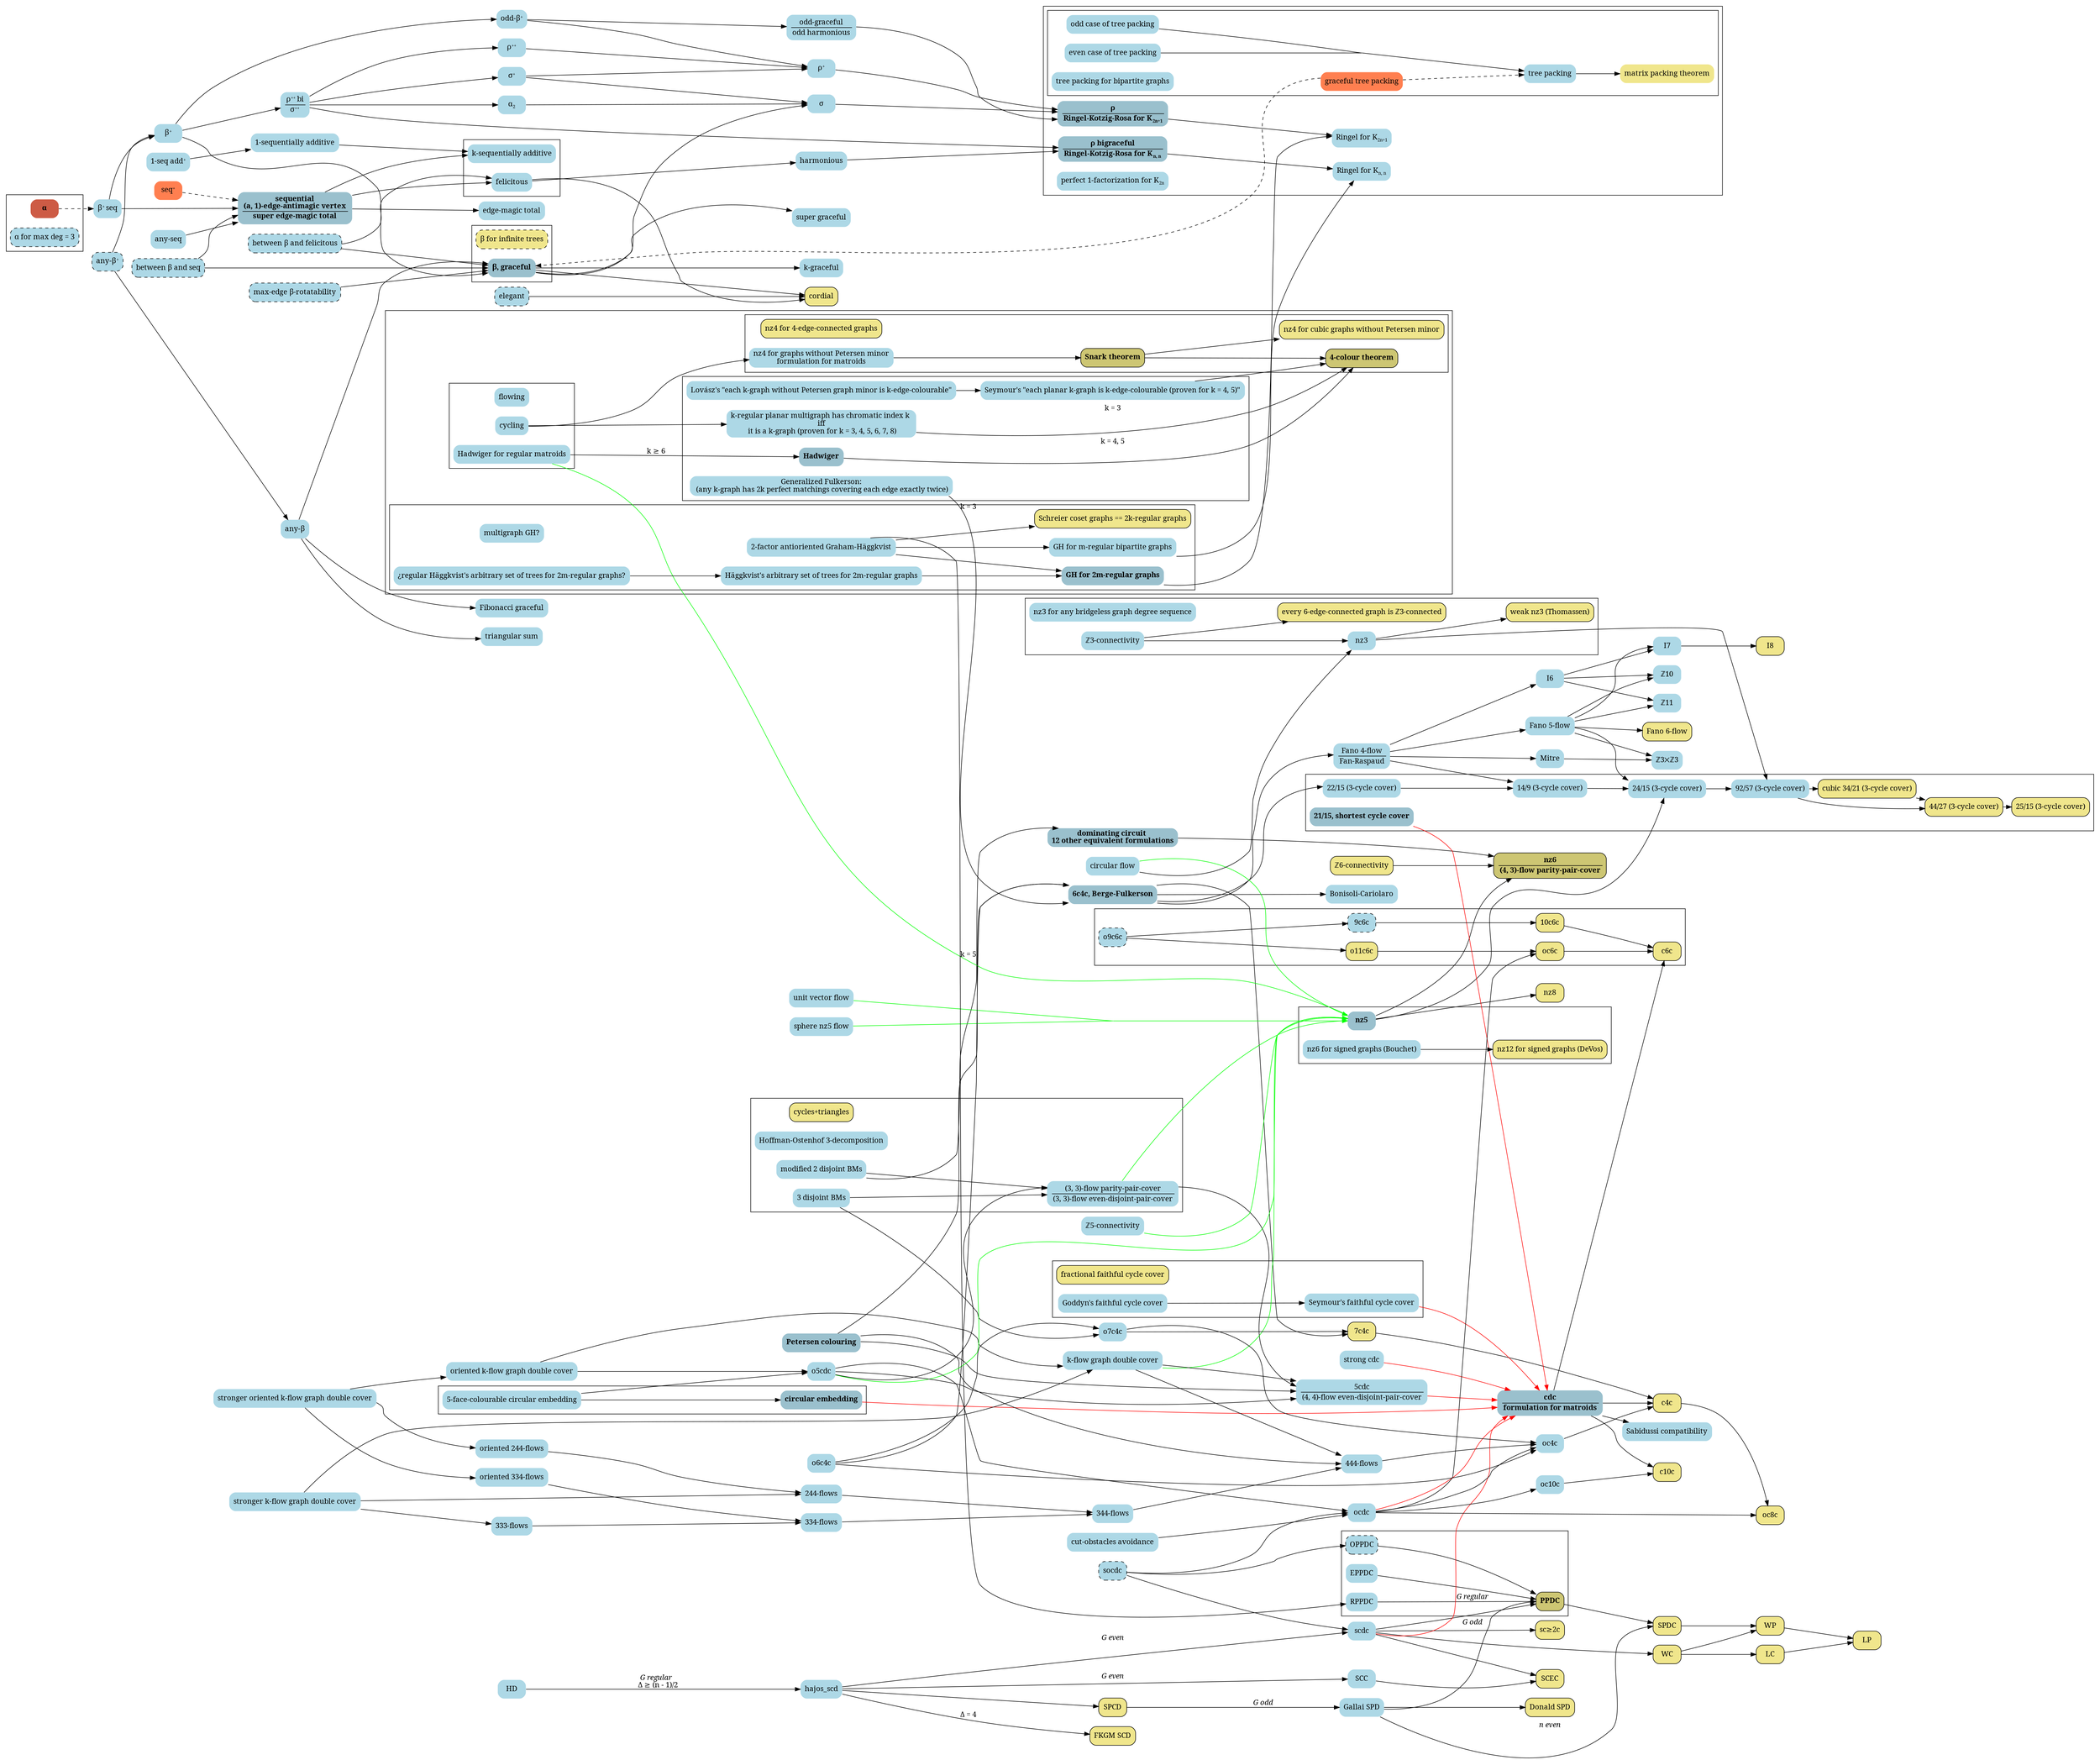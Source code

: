 digraph conjectures {
    // TODO: Cores, joins and Fano-flow conjectures
    // r-regular graphs (fixes)
    // 12 equiv. formulations?
    // multigraph or hypergraph?
    // TODO: split matrix-packing-theorem into odd and even cases
    // gallai_spd [label="Gallai SPD"] //TODO: , xlabel="[Gallai]"]
    // nowhere zero linear mappings

    graph [fontname = "georgia", overlap=false]
    node [fontname = "georgia"]
    edge [fontname = "georgia"]
    ranksep=0.1
    compound=true
    rankdir="LR"
    node [color="black", fillcolor="lightblue", penwidth=0, style=filled, shape=Mrecord]


    // semantical subgraphs
    subgraph important_thms {
        node [color="black", fillcolor="khaki3", penwidth=1]
        fct [label=<<B>4-colour theorem</B>>]
        snark_thm [label=<<B>Snark theorem</B>>]
        PPDC [label=<<B>PPDC</B>>]

        nz6 [label=<<B><TABLE BORDER="0" CELLBORDER="0" CELLSPACING="1">
            <TR><TD>nz6</TD></TR><HR/>
            <TR><TD>(4, 3)-flow parity-pair-cover</TD></TR>
            </TABLE></B>>]
    }

    subgraph thms {
        node [color="black", fillcolor="khaki", penwidth=1]
        cordial

        schreier [label="Schreier coset graphs == 2k-regular graphs"]

        SPCD
        SCD [label="FKGM SCD"]
        SPD [label="Donald SPD"]
        SPDC
        WC
        WP
        LC
        LP
        SCEC
        c4c
        c6c
        oc6c
        oc8c
        sc_more2_c [label="sc≥2c"]
        nz8
        seven_c4c [label="7c4c"]
        ten_c6c [label="10c6c"]
        o11c6c
        c10c
        ct [label="cycles+triangles"]
        ff [label="fractional faithful cycle cover"]
        short_25_15 [label="25/15 (3-cycle cover)"]
        short_44_27 [label="44/27 (3-cycle cover)"]
        short_cubic_34_21 [label="cubic 34/21 (3-cycle cover)"]
        fano6 [label="Fano 6-flow"]
        I8
        z6 [label="ℤ6-connectivity"]
        weak_z3 [label="every 6-edge-connected graph is ℤ3-connected"]
        nz12_signed [label="nz12 for signed graphs (DeVos)"]
        cubic_nz4_no_petersen [label="nz4 for cubic graphs without Petersen minor"]
        weak_nz3 [label="weak nz3 (Thomassen)"]
        nz4_thm [label="nz4 for 4-edge-connected graphs"]

        node [style="dashed,filled"]
        inf_beta [label="β for infinite trees"]
    }

    subgraph important_conjectures {
        node [fillcolor="lightblue3"]
        beta [label=<<B>β, graceful</B>>]
        seq [label=<<B><TABLE BORDER="0" CELLBORDER="0" CELLSPACING="1">
            <TR><TD>sequential<BR/>(a, 1)-edge-antimagic vertex</TD></TR><HR/>
            <TR><TD>super edge-magic total</TD></TR>
            </TABLE></B>>]
        rho [label=<<B><TABLE BORDER="0" CELLBORDER="0" CELLSPACING="1">
            <TR><TD>ρ</TD></TR><HR/>
            <TR><TD>Ringel-Kotzig-Rosa for K<SUB><FONT POINT-SIZE="10">2n+1</FONT></SUB></TD></TR>
            </TABLE></B>>]
        rho_bi [label=<<B><TABLE BORDER="0" CELLBORDER="0" CELLSPACING="1">
            <TR><TD>ρ bigraceful</TD></TR><HR/>
            <TR><TD>Ringel-Kotzig-Rosa for K<SUB><FONT POINT-SIZE="10">n, n</FONT></SUB></TD></TR>
            </TABLE></B>>]

        GH [label=<<B>GH for 2m-regular graphs</B>>]

        cdc [label=<<B><TABLE BORDER="0" CELLBORDER="0" CELLSPACING="1">
            <TR><TD>cdc</TD></TR><HR/>
            <TR><TD>formulation for matroids</TD></TR>
            </TABLE></B>>]
        ce [label=<<B>circular embedding</B>>]
        bf [label=<<B>6c4c, Berge-Fulkerson</B>>]
        petersen [label=<<B>Petersen colouring</B>>]
        nz5 [label=<<B>nz5</B>>]
        dc [label=<<B>dominating circuit <BR/>12 other equivalent formulations</B>>]
        short_21_15 [label=<<B>21/15, shortest cycle cover</B>>]
        
        Hadwiger [label=<<B>Hadwiger</B>>]
    }

    subgraph not_conjectures {
        node [color="coral3", fillcolor="coral3"]
        alpha [label=<<B>α</B>>]

        node [color="coral", fillcolor="coral"]
        seq_plus [label=<seq<SUP><FONT POINT-SIZE="10">+</FONT></SUP>>]

        graceful_tpc [label="graceful tree packing"]
    }

    subgraph almost_conjectures {
        node [style="dashed,filled", penwidth=1]

        alpha_deg3 [label="α for max deg = 3"]
        beta_rot [label="max-edge β-rotatability"]
        any_beta_p [label=<any-β<SUP><FONT POINT-SIZE="10">+</FONT></SUP>>]
        elegant
        beta_vs_seq [label="between β and seq"]
        beta_vs_felicitous [label="between β and felicitous"]

        socdc
        OPPDC
        o9c6c
        nine_c6c [label="9c6c"]
    }

    subgraph dummies {
        node [shape=point, width=0.02, color="black", fillcolor="black"]
        tpc_dummy
        node [color="green", fillcolor="green"]
        sphere_dummy
    }


    // clusters
    subgraph cluster_alpha {
        alpha
        alpha_deg3
    }

    subgraph cluster_beta {
        inf_beta
        beta
    }

    subgraph cluster_factorization {
        rho_bi
        rho
        ringelnn [label=<Ringel for K<SUB><FONT POINT-SIZE="10">n, n</FONT></SUB>>]
        ringel [label=<Ringel for K<SUB><FONT POINT-SIZE="10">2n+1</FONT></SUB>>]
        one_factor [label=<perfect 1-factorization for K<SUB><FONT POINT-SIZE="10">2n</FONT></SUB>>]
        subgraph cluster_tpc {
            {
                edge [dir=none]
                tpc_odd [label="odd case of tree packing"]
                tpc_dummy
                tpc_even [label="even case of tree packing"]
                tpc [label="tree packing"]
                tpc_bip [label="tree packing for bipartite graphs"]
            }
            {
                node [style="filled", color="black", fillcolor="khaki"]
                mpt [label="matrix packing theorem"]
            }
            graceful_tpc
        }
    }

    subgraph cluster_seq_consequences {
        k_seq_add
        felicitous
    }

    subgraph cluster_ppdc {
        PPDC
        RPPDC
        EPPDC
        OPPDC
    }

    subgraph cluster_bm {
        ct
        three_d [label="Hoffman-Ostenhof 3-decomposition"]
        bm [label="modified 2 disjoint BMs"]
        three_bm [label="3 disjoint BMs"]
        three_pp
    }

    subgraph cluster_c6c {
        o9c6c
        nine_c6c
        ten_c6c
        o11c6c
        oc6c
        c6c
    }

    subgraph cluster_unit_vector_flow {
        style=invis

        uvf [label="unit vector flow"]
        sphere_dummy
        snz5 [label="sphere nz5 flow"]
    }

    subgraph cluster_short {
        short_24_15 [label="24/15 (3-cycle cover)"]
        short_14_9 [label="14/9 (3-cycle cover)"]
        short_22_15 [label="22/15 (3-cycle cover)"]
        short_21_15
        short_92_57 [label="92/57 (3-cycle cover)"]
        short_25_15
        short_44_27
        short_cubic_34_21
    }

    subgraph cluster_nz3 {
        nz3
        weak_nz3
        nz3_gds
        z3
        weak_z3
    }

    subgraph cluster_nz4_matroids_k_graphs_GH {
        subgraph cluster_matroid {
            flowing
            cycling
            had_mat [label="Hadwiger for regular matroids"]
        }

        subgraph cluster_nz4 {
            fct
            snark_thm
            nz4_thm
            cubic_nz4_no_petersen
            nz4_no_petersen [label=<nz4 for graphs without Petersen minor<BR/>formulation for matroids>]
        }

        subgraph cluster_k_graphs {
            gen_fulk [label=<Generalized Fulkerson:<BR/> (any k-graph has 2k perfect matchings covering each edge exactly twice)>]
            planar_k_regular_k_vertex_col [label=<Seymour's "each planar k-graph is k-edge-colourable (proven for k = 4, 5)">]
            k_graphs_no_petersen [label=<Lovász's "each k-graph without Petersen graph minor is k-edge-colourable">]
            planar_k_regular_k_edge_col [label=<k-regular planar multigraph has chromatic index k <BR/> iff <BR/> it is a k-graph (proven for k = 3, 4, 5, 6, 7, 8)>]
            Hadwiger
        }

        subgraph cluster_GH {
            twoGH [label="2-factor antioriented Graham-Häggkvist"]
            multigraphGH [label="multigraph GH?"]
            GH
            bipGH [label="GH for m-regular bipartite graphs"]
            randomGH [label="Häggkvist's arbitrary set of trees for 2m-regular graphs"]
            regular_randomGH [label="¿regular Häggkvist's arbitrary set of trees for 2m-regular graphs?"]
            schreier
        }
    }

    subgraph cluster_faithful {
        ff
        fcc
        gfcc
    }

    subgraph cluster_nz5 {
        nz5
        nz6_signed
        nz12_signed
    }

    subgraph cluster_embeddings {
        ce
        five_ce [label="5-face-colourable circular embedding"]
    }

    // nodes with labels
    beta_plus_seq [label=<β<SUP><FONT POINT-SIZE="10">+ </FONT></SUP>seq>]
    beta_plus [label=<β<SUP><FONT POINT-SIZE="10">+</FONT></SUP>>]
    emt [label="edge-magic total"]
    harm [label="harmonious"]
    rho_sigma [label=<<TABLE BORDER="0" CELLBORDER="0" CELLSPACING="1">
        <TR><TD>ρ<SUP><FONT POINT-SIZE="10">++ </FONT></SUP>bi</TD></TR><HR/>
        <TR><TD>σ<SUP><FONT POINT-SIZE="10">++</FONT></SUP></TD></TR>
        </TABLE>>]
    rho_pp [label=<ρ<SUP><FONT POINT-SIZE="10">++</FONT></SUP>>]
    sigma_p [label=<σ<SUP><FONT POINT-SIZE="10">+</FONT></SUP>>]
    sigma [label="σ"]
    rho_p [label=<ρ<SUP><FONT POINT-SIZE="10">+</FONT></SUP>>]
    any_beta [label=<any-β>]
    any_seq [label="any-seq"]
    odd_beta_plus [label=<odd-β<SUP><FONT POINT-SIZE="10">+</FONT></SUP>>]
    odd_beta [label=<<TABLE BORDER="0" CELLBORDER="0" CELLSPACING="1">
        <TR><TD>odd-graceful</TD></TR><HR/>
        <TR><TD>odd harmonious</TD></TR>
        </TABLE>>]
    super_beta [label="super graceful"]
    k_graceful [label="k-graceful"]
    triangular [label="triangular sum"]
    fibonacci [label="Fibonacci graceful"]
    one_seq_add [label="1-sequentially additive"]
    k_seq_add [label="k-sequentially additive"]
    alpha_2 [label=<α<SUB><FONT POINT-SIZE="10">2</FONT></SUB>>]
    one_seq_add_plus [label=<1-seq add<SUP><FONT POINT-SIZE="10">+</FONT></SUP>>]

    five_cdc [label=<<TABLE BORDER="0" CELLBORDER="0" CELLSPACING="1">
        <TR><TD>5cdc</TD></TR><HR/>
        <TR><TD>(4, 4)-flow even-disjoint-pair-cover</TD></TR>
        </TABLE>>]
    strong_cdc [label="strong cdc"]

    three_pp [label=<<TABLE BORDER="0" CELLBORDER="0" CELLSPACING="1">
        <TR><TD>(3, 3)-flow parity-pair-cover</TD></TR><HR/>
        <TR><TD>(3, 3)-flow even-disjoint-pair-cover</TD></TR>
        </TABLE>>]

    fano4 [label=<<TABLE BORDER="0" CELLBORDER="0" CELLSPACING="1">
        <TR><TD>Fano 4-flow</TD></TR><HR/>
        <TR><TD>Fan-Raspaud</TD></TR>
        </TABLE>>]
    fano5 [label="Fano 5-flow"]

    kfdc [label="k-flow graph double cover"]
    okfdc [label="oriented k-flow graph double cover"]
    skfdc [label="stronger k-flow graph double cover"]
    sokfdc [label="stronger oriented k-flow graph double cover"]

    fff_flows [label="444-flows"]
    tff_flows [label="244-flows"]
    otff_flows [label="oriented 244-flows"]
    ttf_flows [label="334-flows"]
    ottf_flows [label="oriented 334-flows"]
    ttt_flows [label="333-flows"]
    thff_flows [label="344-flows"]

    fcc [label="Seymour's faithful cycle cover"]
    gfcc [label="Goddyn's faithful cycle cover"]

    nz3 [label="nz3"]

    bc [label="Bonisoli-Cariolaro"]

    z3z3 [label="ℤ3⨉ℤ3"]
    z10 [label="ℤ10"]
    z11 [label="ℤ11"]

    z3 [label="ℤ3-connectivity"]
    z5 [label="ℤ5-connectivity"]

    nz6_signed [label="nz6 for signed graphs (Bouchet)"]

    nz3_gds [label="nz3 for any bridgeless graph degree sequence"]

    cut [label="cut-obstacles avoidance"]

    circular [label="circular flow"]

    sab [label="Sabidussi compatibility"]

    gallai_spd [label="Gallai SPD"]

    // dashed edges
    {
        edge [style="dashed"]
        alpha -> beta_plus_seq
        
        seq_plus -> seq

        graceful_tpc -> tpc
        graceful_tpc -> beta
    }

    // unoriented edges
    {
        edge [dir=none]
        tpc_odd -> tpc_dummy
        tpc_even -> tpc_dummy

        edge [color="green"]
        uvf -> sphere_dummy
        snz5 -> sphere_dummy
    }

    // colored edges
    subgraph into_cdc {
        edge [color="red"]
        scdc -> cdc
        ocdc -> cdc
        five_cdc -> cdc
        fcc -> cdc
        short_21_15 -> cdc
        ce -> cdc
        strong_cdc -> cdc
    }

    subgraph into_nz5 {
        edge [color="green"]
        o5cdc -> nz5
        three_pp -> nz5
        kfdc -> nz5
        sphere_dummy -> nz5
        z5 -> nz5
        circular -> nz5

        edge [dir=none]
        had_mat -> nz5 [label="k = 5"]
    }


    // edges
    beta_plus_seq -> seq
    beta_plus_seq -> beta_plus
    seq -> emt
    seq -> felicitous
    seq -> k_seq_add
    beta_plus -> rho_sigma
    beta_plus -> beta
    beta_plus -> odd_beta_plus

    beta_rot -> beta

    rho_sigma -> rho_bi
    rho_sigma -> rho_pp
    rho_sigma -> sigma_p
    rho_sigma -> alpha_2

    beta -> sigma

    rho_pp -> rho_p
    sigma_p -> sigma
    sigma_p -> rho_p
    sigma -> rho
    rho_p -> rho

    any_beta_p -> beta_plus
    any_beta_p -> any_beta

    any_beta -> beta
    any_beta -> triangular
    any_beta -> fibonacci

    any_seq -> seq

    odd_beta_plus -> rho_p
    odd_beta_plus -> odd_beta
    odd_beta -> rho
    beta -> super_beta
    beta -> cordial
    beta -> k_graceful

    felicitous -> cordial
    felicitous -> harm
    elegant -> cordial
    harm -> rho_bi

    one_seq_add -> k_seq_add
    one_seq_add_plus -> one_seq_add

    alpha_2 -> sigma

    beta_vs_seq -> beta
    beta_vs_seq -> seq

    beta_vs_felicitous -> beta
    beta_vs_felicitous -> felicitous

    rho_bi -> ringelnn
    rho -> ringel

    tpc_dummy -> tpc
    tpc -> mpt

    GH -> ringel
    bipGH -> ringelnn

    twoGH -> GH
    twoGH -> bipGH
    twoGH -> schreier
    twoGH -> RPPDC

    randomGH -> GH
    regular_randomGH -> randomGH

    RPPDC -> PPDC [label=<<I>G regular</I>>]
    EPPDC -> PPDC
    OPPDC -> PPDC
    PPDC -> SPDC

    scdc -> PPDC
    scdc -> SCEC
    scdc -> WC
    scdc -> sc_more2_c

    HD -> hajos_scd [label=<<I>G regular</I><BR/>  Δ ≥ (n - 1)/2>]
    hajos_scd -> SCD [label="Δ = 4"]
    hajos_scd -> SCC [label=<<I>G even</I>>]
    hajos_scd -> scdc [label=<<I>G even</I>>]
    hajos_scd -> SPCD
    SCC -> SCEC
    SPCD -> gallai_spd [label=<<I>G odd</I>>]
    gallai_spd -> SPD
    gallai_spd -> PPDC [label=<<I>G odd</I>>]
    gallai_spd -> SPDC [label=<<I>n even</I>>]
    SPDC -> WP
    WC -> LC
    WC -> WP
    LC -> LP
    WP -> LP

    cdc -> c4c
    cdc -> c6c
    cdc -> c10c
    cdc -> sab

    ocdc -> oc4c
    ocdc -> oc6c
    ocdc -> oc8c
    ocdc -> oc10c
    socdc -> OPPDC
    socdc -> scdc
    socdc -> ocdc
    cut -> ocdc

    o5cdc -> five_cdc
    o5cdc -> ocdc
    o5cdc -> three_pp

    five_ce -> ce
    five_ce -> o5cdc

    bf -> seven_c4c
    bf -> fano4
    bf -> bc
    bf -> short_22_15
    o6c4c -> bf
    o6c4c -> oc4c
    o6c4c -> o7c4c
    o7c4c -> seven_c4c
    o7c4c -> oc4c
    seven_c4c -> c4c
    oc4c -> c4c
    c4c -> oc8c

    o9c6c -> nine_c6c
    o9c6c -> o11c6c
    nine_c6c -> ten_c6c
    ten_c6c -> c6c
    o11c6c -> oc6c
    oc6c -> c6c

    oc10c -> c10c

    gfcc -> fcc

    petersen -> five_cdc
    petersen -> bf
    petersen -> fff_flows

    nz5 -> nz6
    nz5 -> nz8
    nz5 -> short_24_15

    z6 -> nz6

    nz6_signed -> nz12_signed

    kfdc -> five_cdc
    kfdc -> fff_flows
    skfdc -> kfdc
    skfdc -> ttt_flows
    skfdc -> tff_flows
    okfdc -> kfdc
    okfdc -> o5cdc
    sokfdc -> okfdc
    sokfdc -> otff_flows
    sokfdc -> ottf_flows

    tff_flows -> thff_flows
    ttf_flows -> thff_flows
    thff_flows -> fff_flows
    ttt_flows -> ttf_flows
    ottf_flows -> ttf_flows
    otff_flows -> tff_flows
    fff_flows -> oc4c

    dc -> nz6
    bm -> three_pp
    bm -> dc
    three_bm -> three_pp
    three_bm -> o7c4c
    three_pp -> five_cdc

    fano5 -> short_24_15
    fano5 -> fano6
    fano5 -> I7
    fano5 -> z10
    fano5 -> z3z3
    fano5 -> z11

    fano4 -> short_14_9
    fano4 -> fano5
    fano4 -> Mitre
    fano4 -> I6

    short_22_15 -> short_14_9
    short_14_9 -> short_24_15
    short_24_15 -> short_92_57
    short_92_57 -> short_cubic_34_21
    short_92_57 -> short_44_27
    short_cubic_34_21 -> short_44_27
    short_44_27 -> short_25_15

    I6 -> I7
    I6 -> z10
    I6 -> z11
    I7 -> I8
    Mitre -> z3z3

    z3 -> weak_z3
    z3 -> nz3
    nz3 -> short_92_57
    nz3 -> weak_nz3
    circular -> nz3

    Hadwiger -> fct [label=<k = 4, 5>]
    had_mat -> Hadwiger [label="k ≥ 6"]

    cycling -> planar_k_regular_k_edge_col
    cycling -> nz4_no_petersen

    snark_thm -> fct
    snark_thm -> cubic_nz4_no_petersen
    nz4_no_petersen -> snark_thm

    gen_fulk -> bf [label="k = 3"]
    k_graphs_no_petersen -> planar_k_regular_k_vertex_col
    planar_k_regular_k_vertex_col -> fct
    planar_k_regular_k_edge_col -> fct [label="k = 3"]
}

